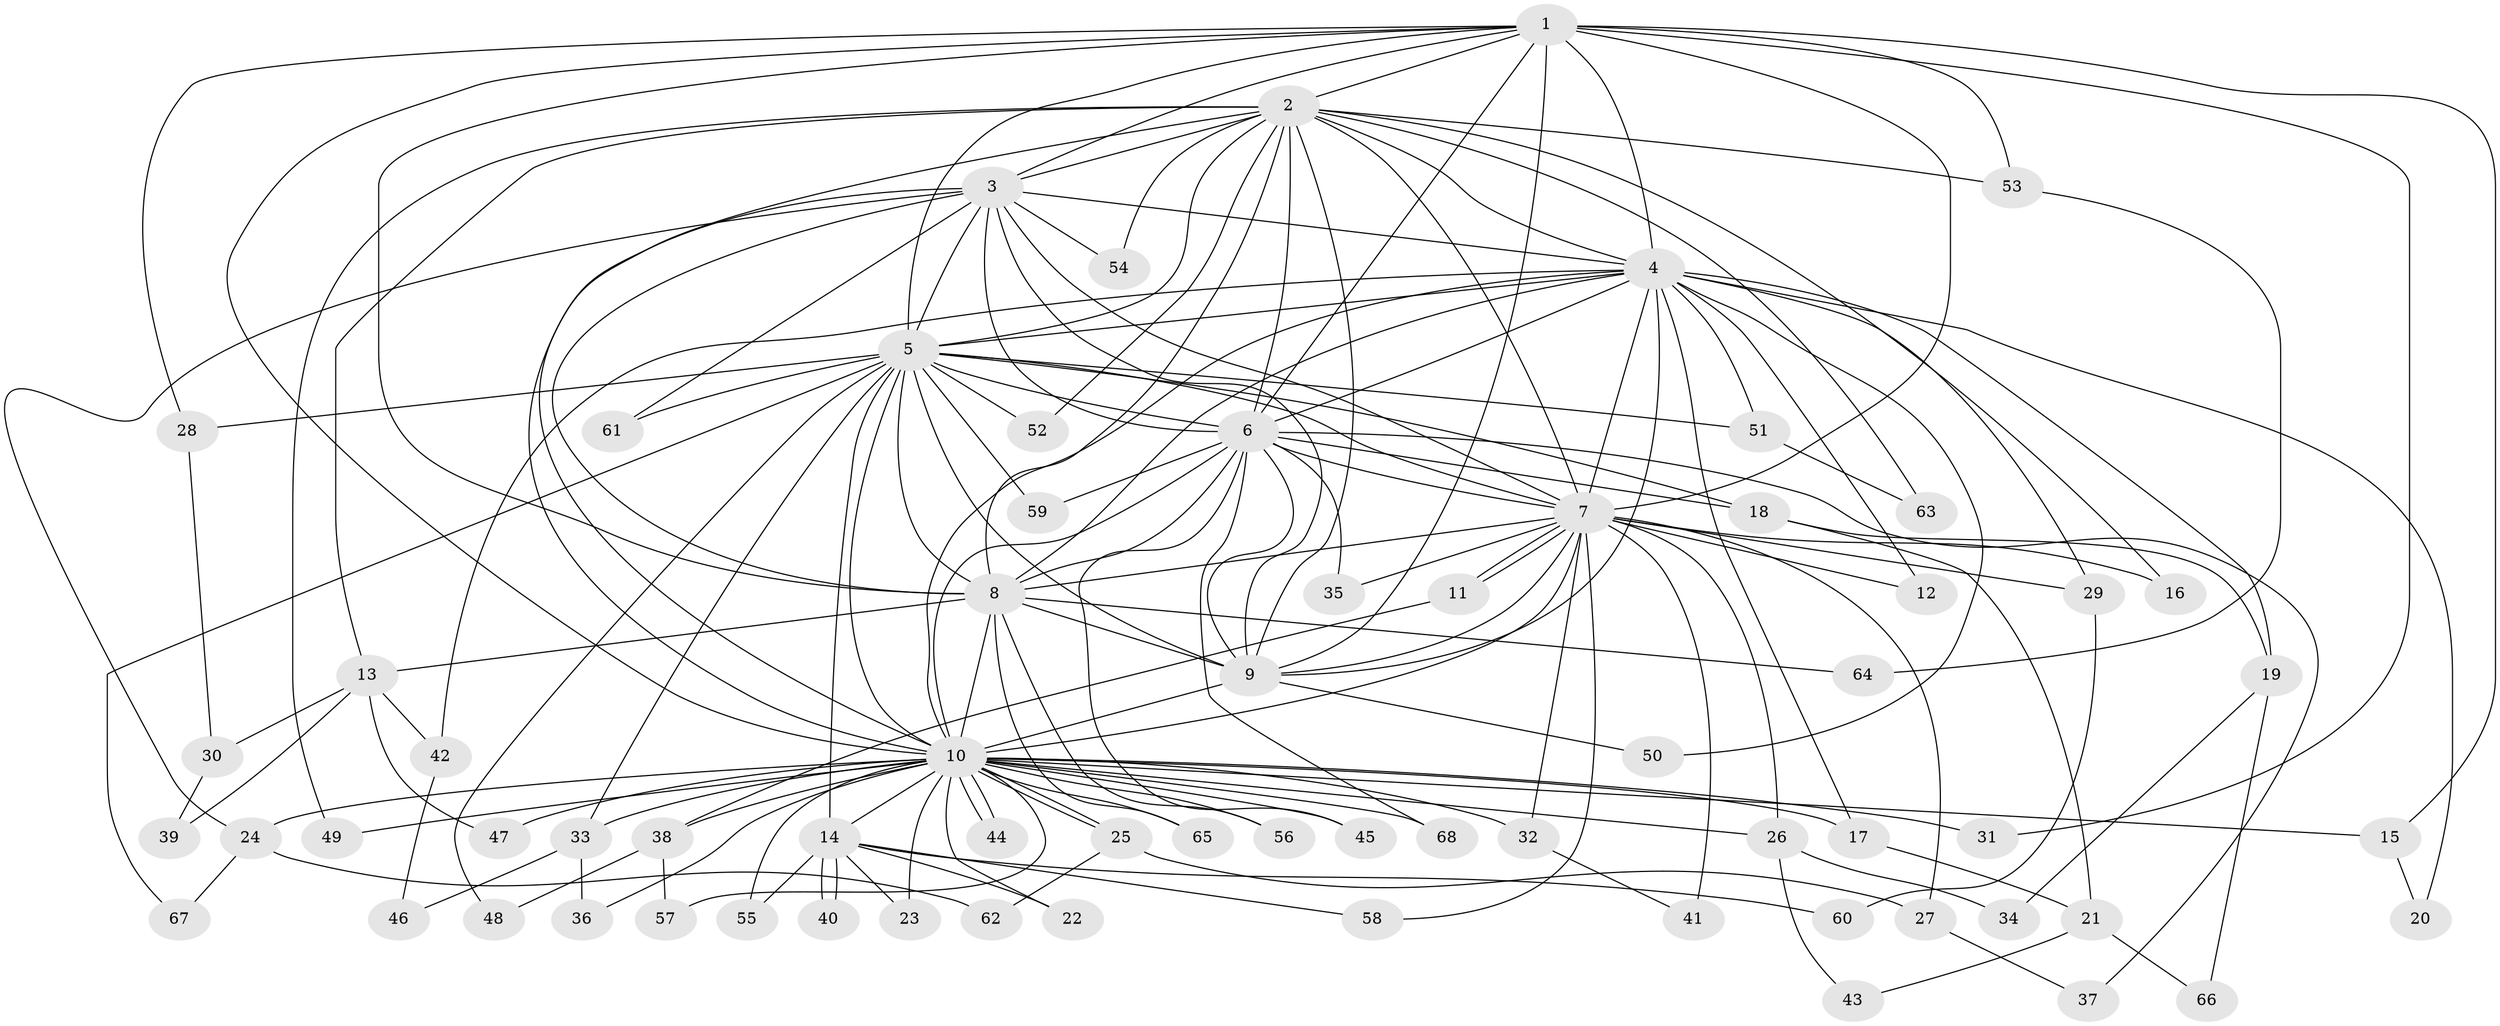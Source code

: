 // Generated by graph-tools (version 1.1) at 2025/34/03/09/25 02:34:38]
// undirected, 68 vertices, 161 edges
graph export_dot {
graph [start="1"]
  node [color=gray90,style=filled];
  1;
  2;
  3;
  4;
  5;
  6;
  7;
  8;
  9;
  10;
  11;
  12;
  13;
  14;
  15;
  16;
  17;
  18;
  19;
  20;
  21;
  22;
  23;
  24;
  25;
  26;
  27;
  28;
  29;
  30;
  31;
  32;
  33;
  34;
  35;
  36;
  37;
  38;
  39;
  40;
  41;
  42;
  43;
  44;
  45;
  46;
  47;
  48;
  49;
  50;
  51;
  52;
  53;
  54;
  55;
  56;
  57;
  58;
  59;
  60;
  61;
  62;
  63;
  64;
  65;
  66;
  67;
  68;
  1 -- 2;
  1 -- 3;
  1 -- 4;
  1 -- 5;
  1 -- 6;
  1 -- 7;
  1 -- 8;
  1 -- 9;
  1 -- 10;
  1 -- 15;
  1 -- 28;
  1 -- 31;
  1 -- 53;
  2 -- 3;
  2 -- 4;
  2 -- 5;
  2 -- 6;
  2 -- 7;
  2 -- 8;
  2 -- 9;
  2 -- 10;
  2 -- 13;
  2 -- 16;
  2 -- 49;
  2 -- 52;
  2 -- 53;
  2 -- 54;
  2 -- 63;
  3 -- 4;
  3 -- 5;
  3 -- 6;
  3 -- 7;
  3 -- 8;
  3 -- 9;
  3 -- 10;
  3 -- 24;
  3 -- 54;
  3 -- 61;
  4 -- 5;
  4 -- 6;
  4 -- 7;
  4 -- 8;
  4 -- 9;
  4 -- 10;
  4 -- 12;
  4 -- 17;
  4 -- 19;
  4 -- 20;
  4 -- 29;
  4 -- 42;
  4 -- 50;
  4 -- 51;
  5 -- 6;
  5 -- 7;
  5 -- 8;
  5 -- 9;
  5 -- 10;
  5 -- 14;
  5 -- 18;
  5 -- 28;
  5 -- 33;
  5 -- 48;
  5 -- 51;
  5 -- 52;
  5 -- 59;
  5 -- 61;
  5 -- 67;
  6 -- 7;
  6 -- 8;
  6 -- 9;
  6 -- 10;
  6 -- 18;
  6 -- 35;
  6 -- 37;
  6 -- 45;
  6 -- 59;
  6 -- 68;
  7 -- 8;
  7 -- 9;
  7 -- 10;
  7 -- 11;
  7 -- 11;
  7 -- 12;
  7 -- 16;
  7 -- 26;
  7 -- 27;
  7 -- 29;
  7 -- 32;
  7 -- 35;
  7 -- 41;
  7 -- 58;
  8 -- 9;
  8 -- 10;
  8 -- 13;
  8 -- 56;
  8 -- 64;
  8 -- 65;
  9 -- 10;
  9 -- 50;
  10 -- 14;
  10 -- 15;
  10 -- 17;
  10 -- 22;
  10 -- 23;
  10 -- 24;
  10 -- 25;
  10 -- 25;
  10 -- 26;
  10 -- 31;
  10 -- 32;
  10 -- 33;
  10 -- 36;
  10 -- 38;
  10 -- 44;
  10 -- 44;
  10 -- 45;
  10 -- 47;
  10 -- 49;
  10 -- 55;
  10 -- 56;
  10 -- 57;
  10 -- 65;
  10 -- 68;
  11 -- 38;
  13 -- 30;
  13 -- 39;
  13 -- 42;
  13 -- 47;
  14 -- 22;
  14 -- 23;
  14 -- 40;
  14 -- 40;
  14 -- 55;
  14 -- 58;
  14 -- 60;
  15 -- 20;
  17 -- 21;
  18 -- 19;
  18 -- 21;
  19 -- 34;
  19 -- 66;
  21 -- 43;
  21 -- 66;
  24 -- 62;
  24 -- 67;
  25 -- 27;
  25 -- 62;
  26 -- 34;
  26 -- 43;
  27 -- 37;
  28 -- 30;
  29 -- 60;
  30 -- 39;
  32 -- 41;
  33 -- 36;
  33 -- 46;
  38 -- 48;
  38 -- 57;
  42 -- 46;
  51 -- 63;
  53 -- 64;
}
